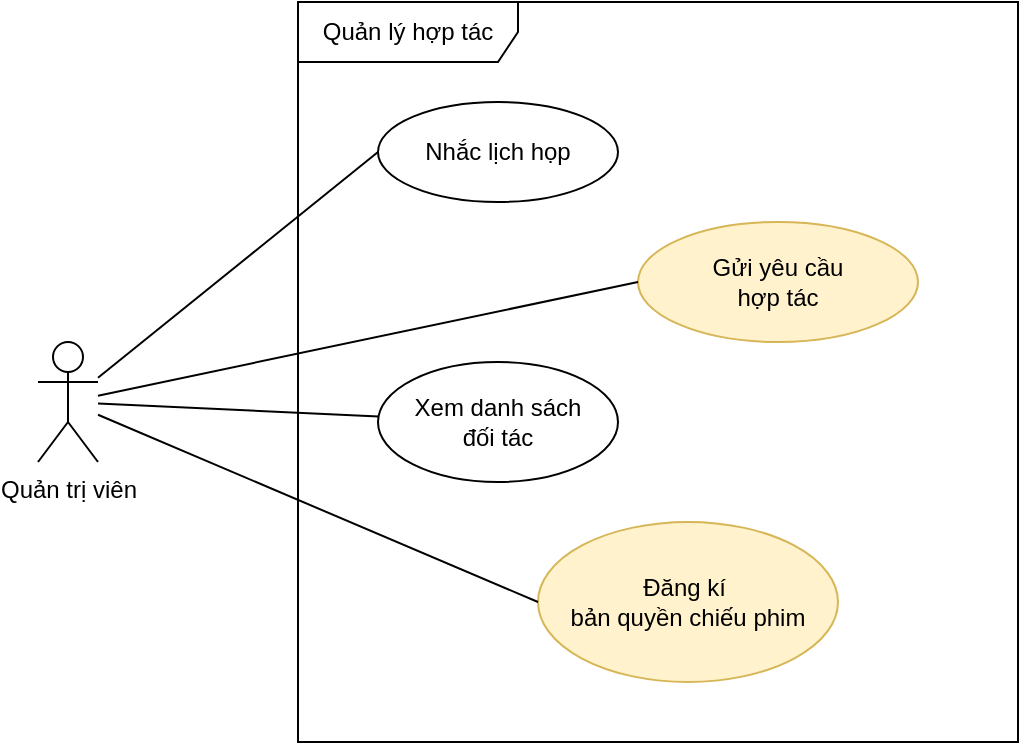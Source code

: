 <mxfile version="26.0.16">
  <diagram name="Page-1" id="Kdvm2MmdSQXuQbKlVEYJ">
    <mxGraphModel dx="1050" dy="621" grid="0" gridSize="10" guides="1" tooltips="1" connect="1" arrows="1" fold="1" page="1" pageScale="1" pageWidth="1400" pageHeight="850" math="0" shadow="0">
      <root>
        <mxCell id="0" />
        <mxCell id="1" parent="0" />
        <mxCell id="mK1LRcFjnYRc3sYC9Ml1-3" value="Gửi yêu cầu&lt;div&gt;hợp tác&lt;/div&gt;" style="ellipse;whiteSpace=wrap;html=1;fillColor=#fff2cc;strokeColor=#d6b656;" parent="1" vertex="1">
          <mxGeometry x="540" y="450" width="140" height="60" as="geometry" />
        </mxCell>
        <mxCell id="mK1LRcFjnYRc3sYC9Ml1-4" value="Xem danh sách&lt;div&gt;đối tác&lt;/div&gt;" style="ellipse;whiteSpace=wrap;html=1;" parent="1" vertex="1">
          <mxGeometry x="410" y="520" width="120" height="60" as="geometry" />
        </mxCell>
        <mxCell id="mK1LRcFjnYRc3sYC9Ml1-5" value="Đăng kí&amp;nbsp;&lt;div&gt;bản quyền&amp;nbsp;&lt;span style=&quot;background-color: transparent; color: light-dark(rgb(0, 0, 0), rgb(255, 255, 255));&quot;&gt;chiếu phim&lt;/span&gt;&lt;/div&gt;" style="ellipse;whiteSpace=wrap;html=1;fillColor=#fff2cc;strokeColor=#d6b656;" parent="1" vertex="1">
          <mxGeometry x="490" y="600" width="150" height="80" as="geometry" />
        </mxCell>
        <mxCell id="mK1LRcFjnYRc3sYC9Ml1-6" value="Nhắc lịch họp" style="ellipse;whiteSpace=wrap;html=1;" parent="1" vertex="1">
          <mxGeometry x="410" y="390" width="120" height="50" as="geometry" />
        </mxCell>
        <mxCell id="mK1LRcFjnYRc3sYC9Ml1-7" value="Quản lý hợp tác" style="shape=umlFrame;whiteSpace=wrap;html=1;pointerEvents=0;width=110;height=30;" parent="1" vertex="1">
          <mxGeometry x="370" y="340" width="360" height="370" as="geometry" />
        </mxCell>
        <mxCell id="mK1LRcFjnYRc3sYC9Ml1-8" value="Quản trị viên" style="shape=umlActor;verticalLabelPosition=bottom;verticalAlign=top;html=1;" parent="1" vertex="1">
          <mxGeometry x="240" y="510" width="30" height="60" as="geometry" />
        </mxCell>
        <mxCell id="mK1LRcFjnYRc3sYC9Ml1-9" value="" style="endArrow=none;html=1;rounded=0;entryX=0;entryY=0.5;entryDx=0;entryDy=0;" parent="1" source="mK1LRcFjnYRc3sYC9Ml1-8" target="mK1LRcFjnYRc3sYC9Ml1-6" edge="1">
          <mxGeometry width="50" height="50" relative="1" as="geometry">
            <mxPoint x="510" y="540" as="sourcePoint" />
            <mxPoint x="560" y="490" as="targetPoint" />
          </mxGeometry>
        </mxCell>
        <mxCell id="mK1LRcFjnYRc3sYC9Ml1-10" value="" style="endArrow=none;html=1;rounded=0;entryX=0;entryY=0.5;entryDx=0;entryDy=0;" parent="1" source="mK1LRcFjnYRc3sYC9Ml1-8" target="mK1LRcFjnYRc3sYC9Ml1-3" edge="1">
          <mxGeometry width="50" height="50" relative="1" as="geometry">
            <mxPoint x="280" y="538" as="sourcePoint" />
            <mxPoint x="420" y="425" as="targetPoint" />
          </mxGeometry>
        </mxCell>
        <mxCell id="mK1LRcFjnYRc3sYC9Ml1-11" value="" style="endArrow=none;html=1;rounded=0;" parent="1" source="mK1LRcFjnYRc3sYC9Ml1-8" target="mK1LRcFjnYRc3sYC9Ml1-4" edge="1">
          <mxGeometry width="50" height="50" relative="1" as="geometry">
            <mxPoint x="280" y="547" as="sourcePoint" />
            <mxPoint x="550" y="490" as="targetPoint" />
          </mxGeometry>
        </mxCell>
        <mxCell id="mK1LRcFjnYRc3sYC9Ml1-12" value="" style="endArrow=none;html=1;rounded=0;entryX=0;entryY=0.5;entryDx=0;entryDy=0;" parent="1" source="mK1LRcFjnYRc3sYC9Ml1-8" target="mK1LRcFjnYRc3sYC9Ml1-5" edge="1">
          <mxGeometry width="50" height="50" relative="1" as="geometry">
            <mxPoint x="290" y="557" as="sourcePoint" />
            <mxPoint x="560" y="500" as="targetPoint" />
          </mxGeometry>
        </mxCell>
      </root>
    </mxGraphModel>
  </diagram>
</mxfile>
